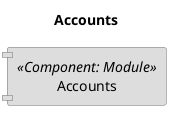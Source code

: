 @startuml(id=accountsorg.springframework.modulith.docs.Documenter$DiagramOptions@355c2b72)
title Accounts

skinparam {
  shadowing false
  arrowColor #707070
  actorBorderColor #707070
  componentBorderColor #707070
  rectangleBorderColor #707070
  noteBackgroundColor #ffffff
  noteBorderColor #707070
  defaultTextAlignment center
  wrapWidth 200
  maxMessageSize 100
  componentStyle uml1
}
  component 3 <<Component: Module>> #dddddd [
    Accounts
  ]
@enduml